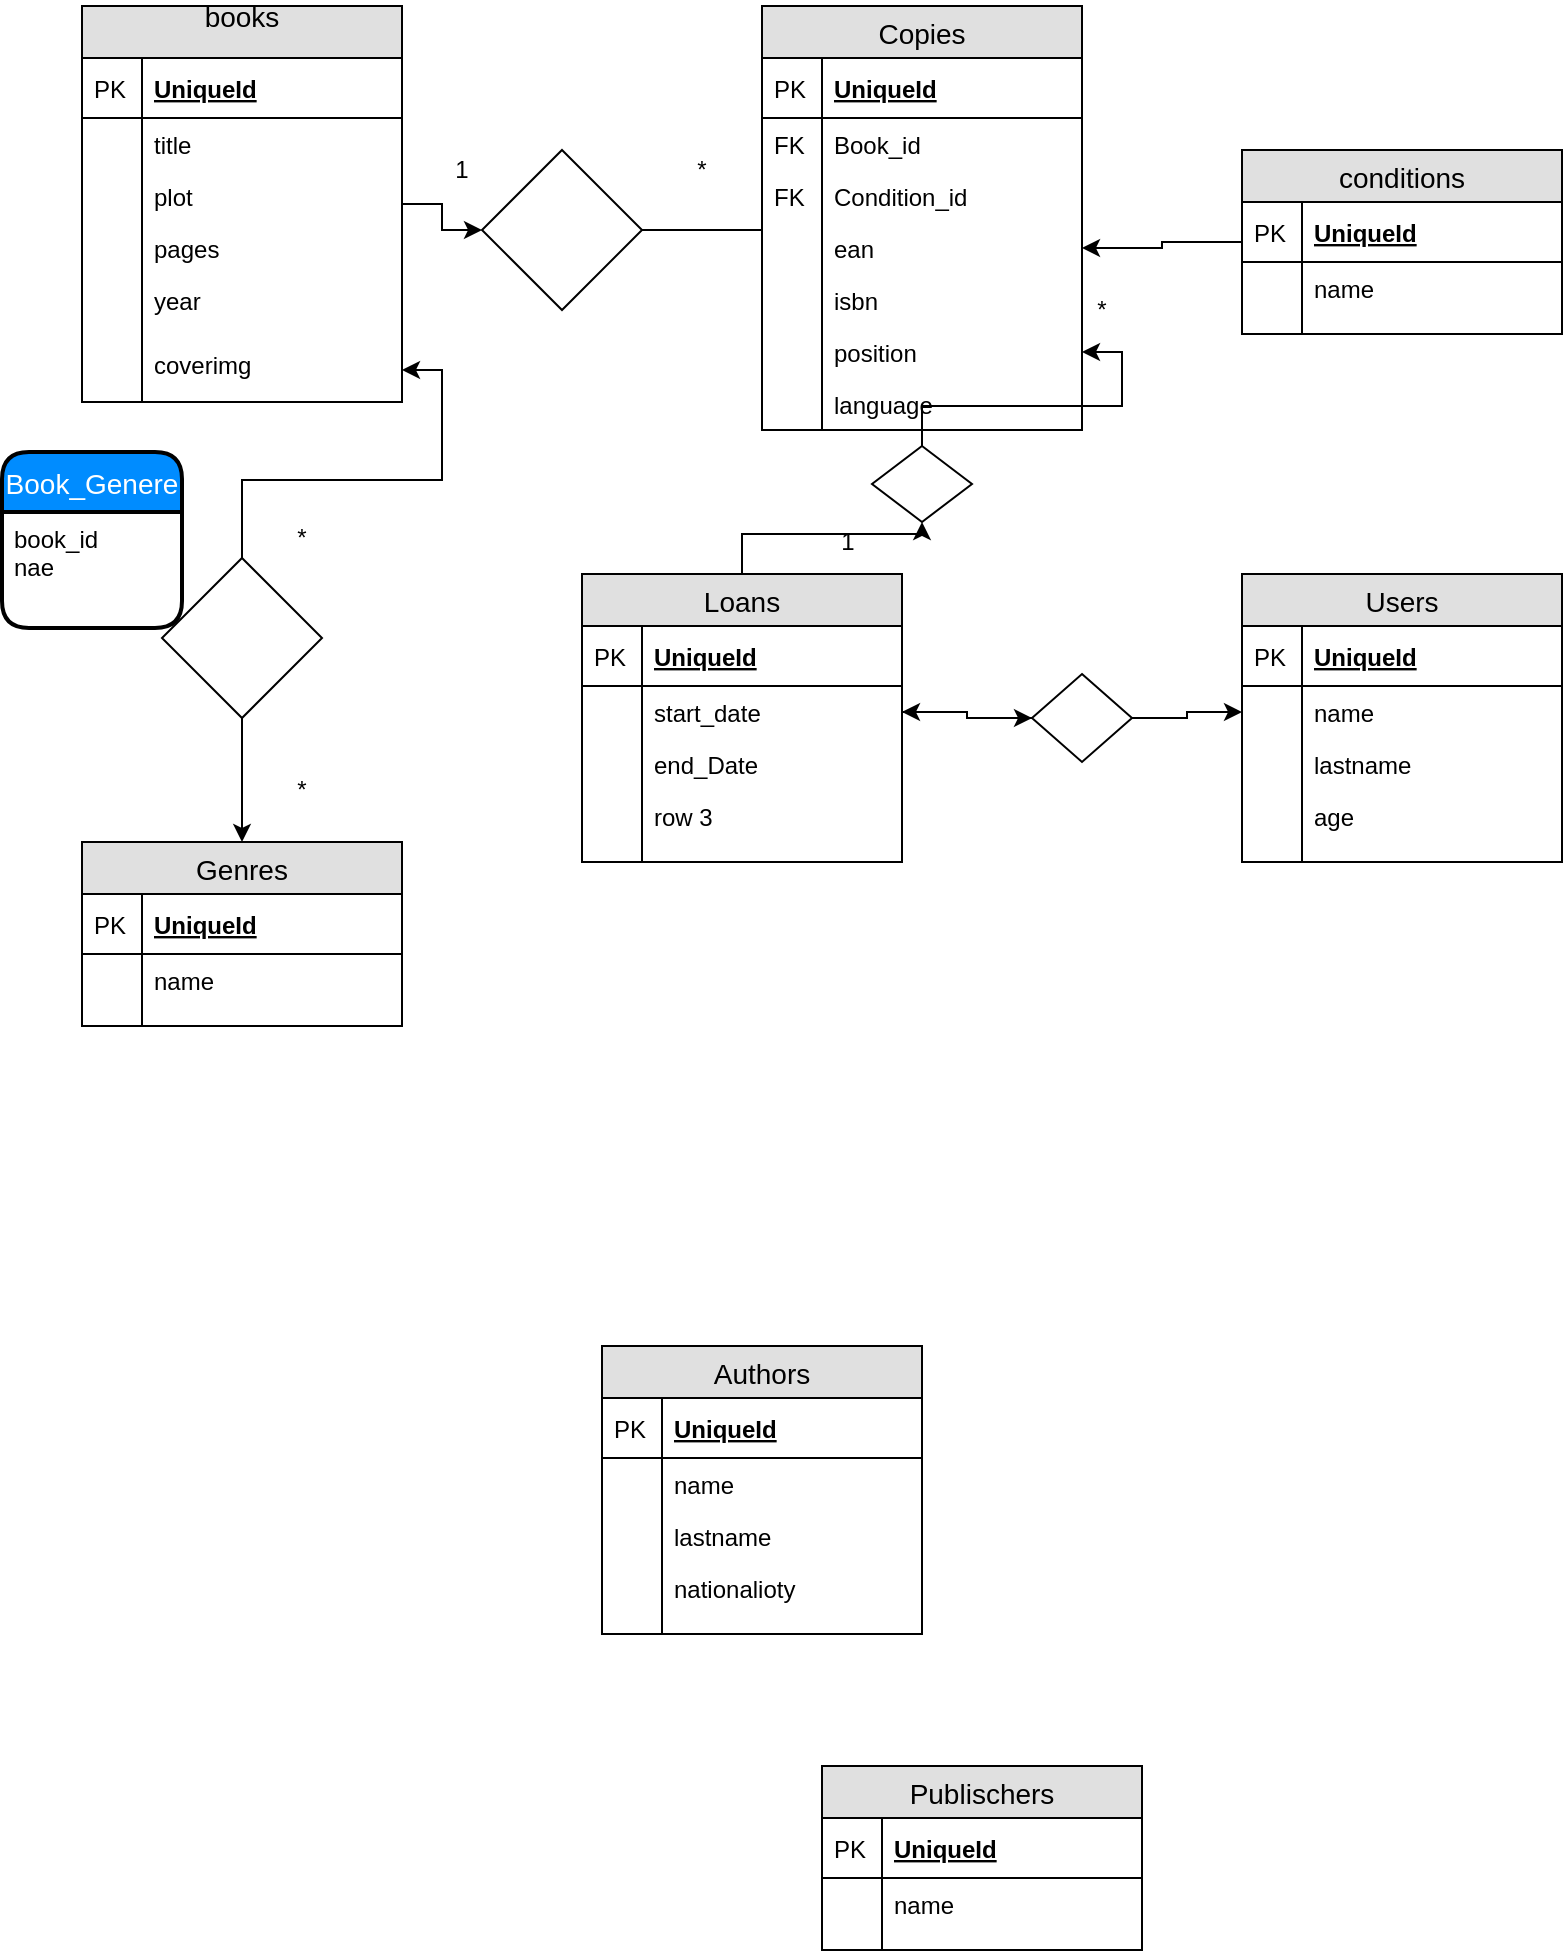<mxfile version="12.2.4" pages="1"><diagram id="MYVlpadxoDUuVySCt8j6" name="Page-1"><mxGraphModel dx="1587" dy="1619" grid="1" gridSize="10" guides="1" tooltips="1" connect="1" arrows="1" fold="1" page="1" pageScale="1" pageWidth="827" pageHeight="1169" math="0" shadow="0"><root><mxCell id="0"/><mxCell id="1" parent="0"/><mxCell id="133" value="" style="edgeStyle=orthogonalEdgeStyle;rounded=0;orthogonalLoop=1;jettySize=auto;html=1;" parent="1" source="8" target="134" edge="1"><mxGeometry relative="1" as="geometry"><mxPoint x="270" y="172" as="targetPoint"/></mxGeometry></mxCell><mxCell id="8" value="books&#10;" style="swimlane;fontStyle=0;childLayout=stackLayout;horizontal=1;startSize=26;fillColor=#e0e0e0;horizontalStack=0;resizeParent=1;resizeParentMax=0;resizeLast=0;collapsible=1;marginBottom=0;swimlaneFillColor=#ffffff;align=center;fontSize=14;" parent="1" vertex="1"><mxGeometry x="30" y="60" width="160" height="198" as="geometry"><mxRectangle x="230" y="440" width="70" height="80" as="alternateBounds"/></mxGeometry></mxCell><mxCell id="9" value="UniqueId" style="shape=partialRectangle;top=0;left=0;right=0;bottom=1;align=left;verticalAlign=middle;fillColor=none;spacingLeft=34;spacingRight=4;overflow=hidden;rotatable=0;points=[[0,0.5],[1,0.5]];portConstraint=eastwest;dropTarget=0;fontStyle=5;fontSize=12;" parent="8" vertex="1"><mxGeometry y="26" width="160" height="30" as="geometry"/></mxCell><mxCell id="10" value="PK" style="shape=partialRectangle;top=0;left=0;bottom=0;fillColor=none;align=left;verticalAlign=middle;spacingLeft=4;spacingRight=4;overflow=hidden;rotatable=0;points=[];portConstraint=eastwest;part=1;fontSize=12;" parent="9" vertex="1" connectable="0"><mxGeometry width="30" height="30" as="geometry"/></mxCell><mxCell id="11" value="title" style="shape=partialRectangle;top=0;left=0;right=0;bottom=0;align=left;verticalAlign=top;fillColor=none;spacingLeft=34;spacingRight=4;overflow=hidden;rotatable=0;points=[[0,0.5],[1,0.5]];portConstraint=eastwest;dropTarget=0;fontSize=12;" parent="8" vertex="1"><mxGeometry y="56" width="160" height="26" as="geometry"/></mxCell><mxCell id="12" value="" style="shape=partialRectangle;top=0;left=0;bottom=0;fillColor=none;align=left;verticalAlign=top;spacingLeft=4;spacingRight=4;overflow=hidden;rotatable=0;points=[];portConstraint=eastwest;part=1;fontSize=12;" parent="11" vertex="1" connectable="0"><mxGeometry width="30" height="26" as="geometry"/></mxCell><mxCell id="13" value="plot" style="shape=partialRectangle;top=0;left=0;right=0;bottom=0;align=left;verticalAlign=top;fillColor=none;spacingLeft=34;spacingRight=4;overflow=hidden;rotatable=0;points=[[0,0.5],[1,0.5]];portConstraint=eastwest;dropTarget=0;fontSize=12;" parent="8" vertex="1"><mxGeometry y="82" width="160" height="26" as="geometry"/></mxCell><mxCell id="14" value="" style="shape=partialRectangle;top=0;left=0;bottom=0;fillColor=none;align=left;verticalAlign=top;spacingLeft=4;spacingRight=4;overflow=hidden;rotatable=0;points=[];portConstraint=eastwest;part=1;fontSize=12;" parent="13" vertex="1" connectable="0"><mxGeometry width="30" height="26" as="geometry"/></mxCell><mxCell id="114" value="pages" style="shape=partialRectangle;top=0;left=0;right=0;bottom=0;align=left;verticalAlign=top;fillColor=none;spacingLeft=34;spacingRight=4;overflow=hidden;rotatable=0;points=[[0,0.5],[1,0.5]];portConstraint=eastwest;dropTarget=0;fontSize=12;" parent="8" vertex="1"><mxGeometry y="108" width="160" height="26" as="geometry"/></mxCell><mxCell id="115" value="" style="shape=partialRectangle;top=0;left=0;bottom=0;fillColor=none;align=left;verticalAlign=top;spacingLeft=4;spacingRight=4;overflow=hidden;rotatable=0;points=[];portConstraint=eastwest;part=1;fontSize=12;" parent="114" vertex="1" connectable="0"><mxGeometry width="30" height="26" as="geometry"/></mxCell><mxCell id="15" value="year" style="shape=partialRectangle;top=0;left=0;right=0;bottom=0;align=left;verticalAlign=top;fillColor=none;spacingLeft=34;spacingRight=4;overflow=hidden;rotatable=0;points=[[0,0.5],[1,0.5]];portConstraint=eastwest;dropTarget=0;fontSize=12;" parent="8" vertex="1"><mxGeometry y="134" width="160" height="32" as="geometry"/></mxCell><mxCell id="16" value="" style="shape=partialRectangle;top=0;left=0;bottom=0;fillColor=none;align=left;verticalAlign=top;spacingLeft=4;spacingRight=4;overflow=hidden;rotatable=0;points=[];portConstraint=eastwest;part=1;fontSize=12;" parent="15" vertex="1" connectable="0"><mxGeometry width="30" height="32.0" as="geometry"/></mxCell><mxCell id="116" value="coverimg" style="shape=partialRectangle;top=0;left=0;right=0;bottom=0;align=left;verticalAlign=top;fillColor=none;spacingLeft=34;spacingRight=4;overflow=hidden;rotatable=0;points=[[0,0.5],[1,0.5]];portConstraint=eastwest;dropTarget=0;fontSize=12;" parent="8" vertex="1"><mxGeometry y="166" width="160" height="32" as="geometry"/></mxCell><mxCell id="117" value="" style="shape=partialRectangle;top=0;left=0;bottom=0;fillColor=none;align=left;verticalAlign=top;spacingLeft=4;spacingRight=4;overflow=hidden;rotatable=0;points=[];portConstraint=eastwest;part=1;fontSize=12;" parent="116" vertex="1" connectable="0"><mxGeometry width="30" height="32.0" as="geometry"/></mxCell><mxCell id="30" value="Users" style="swimlane;fontStyle=0;childLayout=stackLayout;horizontal=1;startSize=26;fillColor=#e0e0e0;horizontalStack=0;resizeParent=1;resizeParentMax=0;resizeLast=0;collapsible=1;marginBottom=0;swimlaneFillColor=#ffffff;align=center;fontSize=14;" parent="1" vertex="1"><mxGeometry x="610" y="344" width="160" height="144" as="geometry"/></mxCell><mxCell id="31" value="UniqueId" style="shape=partialRectangle;top=0;left=0;right=0;bottom=1;align=left;verticalAlign=middle;fillColor=none;spacingLeft=34;spacingRight=4;overflow=hidden;rotatable=0;points=[[0,0.5],[1,0.5]];portConstraint=eastwest;dropTarget=0;fontStyle=5;fontSize=12;" parent="30" vertex="1"><mxGeometry y="26" width="160" height="30" as="geometry"/></mxCell><mxCell id="32" value="PK" style="shape=partialRectangle;top=0;left=0;bottom=0;fillColor=none;align=left;verticalAlign=middle;spacingLeft=4;spacingRight=4;overflow=hidden;rotatable=0;points=[];portConstraint=eastwest;part=1;fontSize=12;" parent="31" vertex="1" connectable="0"><mxGeometry width="30" height="30" as="geometry"/></mxCell><mxCell id="33" value="name" style="shape=partialRectangle;top=0;left=0;right=0;bottom=0;align=left;verticalAlign=top;fillColor=none;spacingLeft=34;spacingRight=4;overflow=hidden;rotatable=0;points=[[0,0.5],[1,0.5]];portConstraint=eastwest;dropTarget=0;fontSize=12;" parent="30" vertex="1"><mxGeometry y="56" width="160" height="26" as="geometry"/></mxCell><mxCell id="34" value="" style="shape=partialRectangle;top=0;left=0;bottom=0;fillColor=none;align=left;verticalAlign=top;spacingLeft=4;spacingRight=4;overflow=hidden;rotatable=0;points=[];portConstraint=eastwest;part=1;fontSize=12;" parent="33" vertex="1" connectable="0"><mxGeometry width="30" height="26" as="geometry"/></mxCell><mxCell id="35" value="lastname" style="shape=partialRectangle;top=0;left=0;right=0;bottom=0;align=left;verticalAlign=top;fillColor=none;spacingLeft=34;spacingRight=4;overflow=hidden;rotatable=0;points=[[0,0.5],[1,0.5]];portConstraint=eastwest;dropTarget=0;fontSize=12;" parent="30" vertex="1"><mxGeometry y="82" width="160" height="26" as="geometry"/></mxCell><mxCell id="36" value="" style="shape=partialRectangle;top=0;left=0;bottom=0;fillColor=none;align=left;verticalAlign=top;spacingLeft=4;spacingRight=4;overflow=hidden;rotatable=0;points=[];portConstraint=eastwest;part=1;fontSize=12;" parent="35" vertex="1" connectable="0"><mxGeometry width="30" height="26" as="geometry"/></mxCell><mxCell id="37" value="age" style="shape=partialRectangle;top=0;left=0;right=0;bottom=0;align=left;verticalAlign=top;fillColor=none;spacingLeft=34;spacingRight=4;overflow=hidden;rotatable=0;points=[[0,0.5],[1,0.5]];portConstraint=eastwest;dropTarget=0;fontSize=12;" parent="30" vertex="1"><mxGeometry y="108" width="160" height="26" as="geometry"/></mxCell><mxCell id="38" value="" style="shape=partialRectangle;top=0;left=0;bottom=0;fillColor=none;align=left;verticalAlign=top;spacingLeft=4;spacingRight=4;overflow=hidden;rotatable=0;points=[];portConstraint=eastwest;part=1;fontSize=12;" parent="37" vertex="1" connectable="0"><mxGeometry width="30" height="26" as="geometry"/></mxCell><mxCell id="39" value="" style="shape=partialRectangle;top=0;left=0;right=0;bottom=0;align=left;verticalAlign=top;fillColor=none;spacingLeft=34;spacingRight=4;overflow=hidden;rotatable=0;points=[[0,0.5],[1,0.5]];portConstraint=eastwest;dropTarget=0;fontSize=12;" parent="30" vertex="1"><mxGeometry y="134" width="160" height="10" as="geometry"/></mxCell><mxCell id="40" value="" style="shape=partialRectangle;top=0;left=0;bottom=0;fillColor=none;align=left;verticalAlign=top;spacingLeft=4;spacingRight=4;overflow=hidden;rotatable=0;points=[];portConstraint=eastwest;part=1;fontSize=12;" parent="39" vertex="1" connectable="0"><mxGeometry width="30" height="10" as="geometry"/></mxCell><mxCell id="219" value="" style="edgeStyle=orthogonalEdgeStyle;rounded=0;orthogonalLoop=1;jettySize=auto;html=1;" parent="1" source="41" target="191" edge="1"><mxGeometry relative="1" as="geometry"/></mxCell><mxCell id="41" value="Loans" style="swimlane;fontStyle=0;childLayout=stackLayout;horizontal=1;startSize=26;fillColor=#e0e0e0;horizontalStack=0;resizeParent=1;resizeParentMax=0;resizeLast=0;collapsible=1;marginBottom=0;swimlaneFillColor=#ffffff;align=center;fontSize=14;" parent="1" vertex="1"><mxGeometry x="280" y="344" width="160" height="144" as="geometry"/></mxCell><mxCell id="42" value="UniqueId" style="shape=partialRectangle;top=0;left=0;right=0;bottom=1;align=left;verticalAlign=middle;fillColor=none;spacingLeft=34;spacingRight=4;overflow=hidden;rotatable=0;points=[[0,0.5],[1,0.5]];portConstraint=eastwest;dropTarget=0;fontStyle=5;fontSize=12;" parent="41" vertex="1"><mxGeometry y="26" width="160" height="30" as="geometry"/></mxCell><mxCell id="43" value="PK" style="shape=partialRectangle;top=0;left=0;bottom=0;fillColor=none;align=left;verticalAlign=middle;spacingLeft=4;spacingRight=4;overflow=hidden;rotatable=0;points=[];portConstraint=eastwest;part=1;fontSize=12;" parent="42" vertex="1" connectable="0"><mxGeometry width="30" height="30" as="geometry"/></mxCell><mxCell id="44" value="start_date" style="shape=partialRectangle;top=0;left=0;right=0;bottom=0;align=left;verticalAlign=top;fillColor=none;spacingLeft=34;spacingRight=4;overflow=hidden;rotatable=0;points=[[0,0.5],[1,0.5]];portConstraint=eastwest;dropTarget=0;fontSize=12;" parent="41" vertex="1"><mxGeometry y="56" width="160" height="26" as="geometry"/></mxCell><mxCell id="45" value="" style="shape=partialRectangle;top=0;left=0;bottom=0;fillColor=none;align=left;verticalAlign=top;spacingLeft=4;spacingRight=4;overflow=hidden;rotatable=0;points=[];portConstraint=eastwest;part=1;fontSize=12;" parent="44" vertex="1" connectable="0"><mxGeometry width="30" height="26" as="geometry"/></mxCell><mxCell id="46" value="end_Date" style="shape=partialRectangle;top=0;left=0;right=0;bottom=0;align=left;verticalAlign=top;fillColor=none;spacingLeft=34;spacingRight=4;overflow=hidden;rotatable=0;points=[[0,0.5],[1,0.5]];portConstraint=eastwest;dropTarget=0;fontSize=12;" parent="41" vertex="1"><mxGeometry y="82" width="160" height="26" as="geometry"/></mxCell><mxCell id="47" value="" style="shape=partialRectangle;top=0;left=0;bottom=0;fillColor=none;align=left;verticalAlign=top;spacingLeft=4;spacingRight=4;overflow=hidden;rotatable=0;points=[];portConstraint=eastwest;part=1;fontSize=12;" parent="46" vertex="1" connectable="0"><mxGeometry width="30" height="26" as="geometry"/></mxCell><mxCell id="48" value="row 3" style="shape=partialRectangle;top=0;left=0;right=0;bottom=0;align=left;verticalAlign=top;fillColor=none;spacingLeft=34;spacingRight=4;overflow=hidden;rotatable=0;points=[[0,0.5],[1,0.5]];portConstraint=eastwest;dropTarget=0;fontSize=12;" parent="41" vertex="1"><mxGeometry y="108" width="160" height="26" as="geometry"/></mxCell><mxCell id="49" value="" style="shape=partialRectangle;top=0;left=0;bottom=0;fillColor=none;align=left;verticalAlign=top;spacingLeft=4;spacingRight=4;overflow=hidden;rotatable=0;points=[];portConstraint=eastwest;part=1;fontSize=12;" parent="48" vertex="1" connectable="0"><mxGeometry width="30" height="26" as="geometry"/></mxCell><mxCell id="50" value="" style="shape=partialRectangle;top=0;left=0;right=0;bottom=0;align=left;verticalAlign=top;fillColor=none;spacingLeft=34;spacingRight=4;overflow=hidden;rotatable=0;points=[[0,0.5],[1,0.5]];portConstraint=eastwest;dropTarget=0;fontSize=12;" parent="41" vertex="1"><mxGeometry y="134" width="160" height="10" as="geometry"/></mxCell><mxCell id="51" value="" style="shape=partialRectangle;top=0;left=0;bottom=0;fillColor=none;align=left;verticalAlign=top;spacingLeft=4;spacingRight=4;overflow=hidden;rotatable=0;points=[];portConstraint=eastwest;part=1;fontSize=12;" parent="50" vertex="1" connectable="0"><mxGeometry width="30" height="10" as="geometry"/></mxCell><mxCell id="78" value="Publischers" style="swimlane;fontStyle=0;childLayout=stackLayout;horizontal=1;startSize=26;fillColor=#e0e0e0;horizontalStack=0;resizeParent=1;resizeParentMax=0;resizeLast=0;collapsible=1;marginBottom=0;swimlaneFillColor=#ffffff;align=center;fontSize=14;" parent="1" vertex="1"><mxGeometry x="400" y="940" width="160" height="92" as="geometry"/></mxCell><mxCell id="79" value="UniqueId" style="shape=partialRectangle;top=0;left=0;right=0;bottom=1;align=left;verticalAlign=middle;fillColor=none;spacingLeft=34;spacingRight=4;overflow=hidden;rotatable=0;points=[[0,0.5],[1,0.5]];portConstraint=eastwest;dropTarget=0;fontStyle=5;fontSize=12;" parent="78" vertex="1"><mxGeometry y="26" width="160" height="30" as="geometry"/></mxCell><mxCell id="80" value="PK" style="shape=partialRectangle;top=0;left=0;bottom=0;fillColor=none;align=left;verticalAlign=middle;spacingLeft=4;spacingRight=4;overflow=hidden;rotatable=0;points=[];portConstraint=eastwest;part=1;fontSize=12;" parent="79" vertex="1" connectable="0"><mxGeometry width="30" height="30" as="geometry"/></mxCell><mxCell id="81" value="name" style="shape=partialRectangle;top=0;left=0;right=0;bottom=0;align=left;verticalAlign=top;fillColor=none;spacingLeft=34;spacingRight=4;overflow=hidden;rotatable=0;points=[[0,0.5],[1,0.5]];portConstraint=eastwest;dropTarget=0;fontSize=12;" parent="78" vertex="1"><mxGeometry y="56" width="160" height="26" as="geometry"/></mxCell><mxCell id="82" value="" style="shape=partialRectangle;top=0;left=0;bottom=0;fillColor=none;align=left;verticalAlign=top;spacingLeft=4;spacingRight=4;overflow=hidden;rotatable=0;points=[];portConstraint=eastwest;part=1;fontSize=12;" parent="81" vertex="1" connectable="0"><mxGeometry width="30" height="26" as="geometry"/></mxCell><mxCell id="87" value="" style="shape=partialRectangle;top=0;left=0;right=0;bottom=0;align=left;verticalAlign=top;fillColor=none;spacingLeft=34;spacingRight=4;overflow=hidden;rotatable=0;points=[[0,0.5],[1,0.5]];portConstraint=eastwest;dropTarget=0;fontSize=12;" parent="78" vertex="1"><mxGeometry y="82" width="160" height="10" as="geometry"/></mxCell><mxCell id="88" value="" style="shape=partialRectangle;top=0;left=0;bottom=0;fillColor=none;align=left;verticalAlign=top;spacingLeft=4;spacingRight=4;overflow=hidden;rotatable=0;points=[];portConstraint=eastwest;part=1;fontSize=12;" parent="87" vertex="1" connectable="0"><mxGeometry width="30" height="10" as="geometry"/></mxCell><mxCell id="89" value="Authors" style="swimlane;fontStyle=0;childLayout=stackLayout;horizontal=1;startSize=26;fillColor=#e0e0e0;horizontalStack=0;resizeParent=1;resizeParentMax=0;resizeLast=0;collapsible=1;marginBottom=0;swimlaneFillColor=#ffffff;align=center;fontSize=14;" parent="1" vertex="1"><mxGeometry x="290" y="730" width="160" height="144" as="geometry"/></mxCell><mxCell id="90" value="UniqueId" style="shape=partialRectangle;top=0;left=0;right=0;bottom=1;align=left;verticalAlign=middle;fillColor=none;spacingLeft=34;spacingRight=4;overflow=hidden;rotatable=0;points=[[0,0.5],[1,0.5]];portConstraint=eastwest;dropTarget=0;fontStyle=5;fontSize=12;" parent="89" vertex="1"><mxGeometry y="26" width="160" height="30" as="geometry"/></mxCell><mxCell id="91" value="PK" style="shape=partialRectangle;top=0;left=0;bottom=0;fillColor=none;align=left;verticalAlign=middle;spacingLeft=4;spacingRight=4;overflow=hidden;rotatable=0;points=[];portConstraint=eastwest;part=1;fontSize=12;" parent="90" vertex="1" connectable="0"><mxGeometry width="30" height="30" as="geometry"/></mxCell><mxCell id="92" value="name" style="shape=partialRectangle;top=0;left=0;right=0;bottom=0;align=left;verticalAlign=top;fillColor=none;spacingLeft=34;spacingRight=4;overflow=hidden;rotatable=0;points=[[0,0.5],[1,0.5]];portConstraint=eastwest;dropTarget=0;fontSize=12;" parent="89" vertex="1"><mxGeometry y="56" width="160" height="26" as="geometry"/></mxCell><mxCell id="93" value="" style="shape=partialRectangle;top=0;left=0;bottom=0;fillColor=none;align=left;verticalAlign=top;spacingLeft=4;spacingRight=4;overflow=hidden;rotatable=0;points=[];portConstraint=eastwest;part=1;fontSize=12;" parent="92" vertex="1" connectable="0"><mxGeometry width="30" height="26" as="geometry"/></mxCell><mxCell id="94" value="lastname" style="shape=partialRectangle;top=0;left=0;right=0;bottom=0;align=left;verticalAlign=top;fillColor=none;spacingLeft=34;spacingRight=4;overflow=hidden;rotatable=0;points=[[0,0.5],[1,0.5]];portConstraint=eastwest;dropTarget=0;fontSize=12;" parent="89" vertex="1"><mxGeometry y="82" width="160" height="26" as="geometry"/></mxCell><mxCell id="95" value="" style="shape=partialRectangle;top=0;left=0;bottom=0;fillColor=none;align=left;verticalAlign=top;spacingLeft=4;spacingRight=4;overflow=hidden;rotatable=0;points=[];portConstraint=eastwest;part=1;fontSize=12;" parent="94" vertex="1" connectable="0"><mxGeometry width="30" height="26" as="geometry"/></mxCell><mxCell id="96" value="nationalioty" style="shape=partialRectangle;top=0;left=0;right=0;bottom=0;align=left;verticalAlign=top;fillColor=none;spacingLeft=34;spacingRight=4;overflow=hidden;rotatable=0;points=[[0,0.5],[1,0.5]];portConstraint=eastwest;dropTarget=0;fontSize=12;" parent="89" vertex="1"><mxGeometry y="108" width="160" height="26" as="geometry"/></mxCell><mxCell id="97" value="" style="shape=partialRectangle;top=0;left=0;bottom=0;fillColor=none;align=left;verticalAlign=top;spacingLeft=4;spacingRight=4;overflow=hidden;rotatable=0;points=[];portConstraint=eastwest;part=1;fontSize=12;" parent="96" vertex="1" connectable="0"><mxGeometry width="30" height="26" as="geometry"/></mxCell><mxCell id="98" value="" style="shape=partialRectangle;top=0;left=0;right=0;bottom=0;align=left;verticalAlign=top;fillColor=none;spacingLeft=34;spacingRight=4;overflow=hidden;rotatable=0;points=[[0,0.5],[1,0.5]];portConstraint=eastwest;dropTarget=0;fontSize=12;" parent="89" vertex="1"><mxGeometry y="134" width="160" height="10" as="geometry"/></mxCell><mxCell id="99" value="" style="shape=partialRectangle;top=0;left=0;bottom=0;fillColor=none;align=left;verticalAlign=top;spacingLeft=4;spacingRight=4;overflow=hidden;rotatable=0;points=[];portConstraint=eastwest;part=1;fontSize=12;" parent="98" vertex="1" connectable="0"><mxGeometry width="30" height="10" as="geometry"/></mxCell><mxCell id="136" value="" style="edgeStyle=orthogonalEdgeStyle;rounded=0;orthogonalLoop=1;jettySize=auto;html=1;" parent="1" source="134" edge="1"><mxGeometry relative="1" as="geometry"><mxPoint x="390" y="172" as="targetPoint"/></mxGeometry></mxCell><mxCell id="134" value="" style="rhombus;whiteSpace=wrap;html=1;" parent="1" vertex="1"><mxGeometry x="230" y="132" width="80" height="80" as="geometry"/></mxCell><mxCell id="137" value="Copies" style="swimlane;fontStyle=0;childLayout=stackLayout;horizontal=1;startSize=26;fillColor=#e0e0e0;horizontalStack=0;resizeParent=1;resizeParentMax=0;resizeLast=0;collapsible=1;marginBottom=0;swimlaneFillColor=#ffffff;align=center;fontSize=14;" parent="1" vertex="1"><mxGeometry x="370" y="60" width="160" height="212" as="geometry"><mxRectangle x="230" y="440" width="70" height="80" as="alternateBounds"/></mxGeometry></mxCell><mxCell id="138" value="UniqueId" style="shape=partialRectangle;top=0;left=0;right=0;bottom=1;align=left;verticalAlign=middle;fillColor=none;spacingLeft=34;spacingRight=4;overflow=hidden;rotatable=0;points=[[0,0.5],[1,0.5]];portConstraint=eastwest;dropTarget=0;fontStyle=5;fontSize=12;" parent="137" vertex="1"><mxGeometry y="26" width="160" height="30" as="geometry"/></mxCell><mxCell id="139" value="PK" style="shape=partialRectangle;top=0;left=0;bottom=0;fillColor=none;align=left;verticalAlign=middle;spacingLeft=4;spacingRight=4;overflow=hidden;rotatable=0;points=[];portConstraint=eastwest;part=1;fontSize=12;" parent="138" vertex="1" connectable="0"><mxGeometry width="30" height="30" as="geometry"/></mxCell><mxCell id="140" value="Book_id" style="shape=partialRectangle;top=0;left=0;right=0;bottom=0;align=left;verticalAlign=top;fillColor=none;spacingLeft=34;spacingRight=4;overflow=hidden;rotatable=0;points=[[0,0.5],[1,0.5]];portConstraint=eastwest;dropTarget=0;fontSize=12;" parent="137" vertex="1"><mxGeometry y="56" width="160" height="26" as="geometry"/></mxCell><mxCell id="141" value="FK" style="shape=partialRectangle;top=0;left=0;bottom=0;fillColor=none;align=left;verticalAlign=top;spacingLeft=4;spacingRight=4;overflow=hidden;rotatable=0;points=[];portConstraint=eastwest;part=1;fontSize=12;" parent="140" vertex="1" connectable="0"><mxGeometry width="30" height="26" as="geometry"/></mxCell><mxCell id="158" value="Condition_id" style="shape=partialRectangle;top=0;left=0;right=0;bottom=0;align=left;verticalAlign=top;fillColor=none;spacingLeft=34;spacingRight=4;overflow=hidden;rotatable=0;points=[[0,0.5],[1,0.5]];portConstraint=eastwest;dropTarget=0;fontSize=12;" parent="137" vertex="1"><mxGeometry y="82" width="160" height="26" as="geometry"/></mxCell><mxCell id="159" value="FK" style="shape=partialRectangle;top=0;left=0;bottom=0;fillColor=none;align=left;verticalAlign=top;spacingLeft=4;spacingRight=4;overflow=hidden;rotatable=0;points=[];portConstraint=eastwest;part=1;fontSize=12;" parent="158" vertex="1" connectable="0"><mxGeometry width="30" height="26" as="geometry"/></mxCell><mxCell id="195" value="ean" style="shape=partialRectangle;top=0;left=0;right=0;bottom=0;align=left;verticalAlign=top;fillColor=none;spacingLeft=34;spacingRight=4;overflow=hidden;rotatable=0;points=[[0,0.5],[1,0.5]];portConstraint=eastwest;dropTarget=0;fontSize=12;" parent="137" vertex="1"><mxGeometry y="108" width="160" height="26" as="geometry"/></mxCell><mxCell id="196" value="" style="shape=partialRectangle;top=0;left=0;bottom=0;fillColor=none;align=left;verticalAlign=top;spacingLeft=4;spacingRight=4;overflow=hidden;rotatable=0;points=[];portConstraint=eastwest;part=1;fontSize=12;" parent="195" vertex="1" connectable="0"><mxGeometry width="30" height="26" as="geometry"/></mxCell><mxCell id="142" value="isbn" style="shape=partialRectangle;top=0;left=0;right=0;bottom=0;align=left;verticalAlign=top;fillColor=none;spacingLeft=34;spacingRight=4;overflow=hidden;rotatable=0;points=[[0,0.5],[1,0.5]];portConstraint=eastwest;dropTarget=0;fontSize=12;" parent="137" vertex="1"><mxGeometry y="134" width="160" height="26" as="geometry"/></mxCell><mxCell id="143" value="" style="shape=partialRectangle;top=0;left=0;bottom=0;fillColor=none;align=left;verticalAlign=top;spacingLeft=4;spacingRight=4;overflow=hidden;rotatable=0;points=[];portConstraint=eastwest;part=1;fontSize=12;" parent="142" vertex="1" connectable="0"><mxGeometry width="30" height="26" as="geometry"/></mxCell><mxCell id="144" value="position" style="shape=partialRectangle;top=0;left=0;right=0;bottom=0;align=left;verticalAlign=top;fillColor=none;spacingLeft=34;spacingRight=4;overflow=hidden;rotatable=0;points=[[0,0.5],[1,0.5]];portConstraint=eastwest;dropTarget=0;fontSize=12;" parent="137" vertex="1"><mxGeometry y="160" width="160" height="26" as="geometry"/></mxCell><mxCell id="145" value="" style="shape=partialRectangle;top=0;left=0;bottom=0;fillColor=none;align=left;verticalAlign=top;spacingLeft=4;spacingRight=4;overflow=hidden;rotatable=0;points=[];portConstraint=eastwest;part=1;fontSize=12;" parent="144" vertex="1" connectable="0"><mxGeometry width="30" height="26" as="geometry"/></mxCell><mxCell id="146" value="language" style="shape=partialRectangle;top=0;left=0;right=0;bottom=0;align=left;verticalAlign=top;fillColor=none;spacingLeft=34;spacingRight=4;overflow=hidden;rotatable=0;points=[[0,0.5],[1,0.5]];portConstraint=eastwest;dropTarget=0;fontSize=12;" parent="137" vertex="1"><mxGeometry y="186" width="160" height="26" as="geometry"/></mxCell><mxCell id="147" value="" style="shape=partialRectangle;top=0;left=0;bottom=0;fillColor=none;align=left;verticalAlign=top;spacingLeft=4;spacingRight=4;overflow=hidden;rotatable=0;points=[];portConstraint=eastwest;part=1;fontSize=12;" parent="146" vertex="1" connectable="0"><mxGeometry width="30" height="26" as="geometry"/></mxCell><mxCell id="152" value="1" style="text;html=1;strokeColor=none;fillColor=none;align=center;verticalAlign=middle;whiteSpace=wrap;rounded=0;" parent="1" vertex="1"><mxGeometry x="200" y="132" width="40" height="20" as="geometry"/></mxCell><mxCell id="156" value="*" style="text;html=1;strokeColor=none;fillColor=none;align=center;verticalAlign=middle;whiteSpace=wrap;rounded=0;" parent="1" vertex="1"><mxGeometry x="320" y="132" width="40" height="20" as="geometry"/></mxCell><mxCell id="220" value="" style="edgeStyle=orthogonalEdgeStyle;rounded=0;orthogonalLoop=1;jettySize=auto;html=1;" parent="1" source="162" target="195" edge="1"><mxGeometry relative="1" as="geometry"/></mxCell><mxCell id="162" value="conditions" style="swimlane;fontStyle=0;childLayout=stackLayout;horizontal=1;startSize=26;fillColor=#e0e0e0;horizontalStack=0;resizeParent=1;resizeParentMax=0;resizeLast=0;collapsible=1;marginBottom=0;swimlaneFillColor=#ffffff;align=center;fontSize=14;" parent="1" vertex="1"><mxGeometry x="610" y="132" width="160" height="92" as="geometry"/></mxCell><mxCell id="163" value="UniqueId" style="shape=partialRectangle;top=0;left=0;right=0;bottom=1;align=left;verticalAlign=middle;fillColor=none;spacingLeft=34;spacingRight=4;overflow=hidden;rotatable=0;points=[[0,0.5],[1,0.5]];portConstraint=eastwest;dropTarget=0;fontStyle=5;fontSize=12;" parent="162" vertex="1"><mxGeometry y="26" width="160" height="30" as="geometry"/></mxCell><mxCell id="164" value="PK" style="shape=partialRectangle;top=0;left=0;bottom=0;fillColor=none;align=left;verticalAlign=middle;spacingLeft=4;spacingRight=4;overflow=hidden;rotatable=0;points=[];portConstraint=eastwest;part=1;fontSize=12;" parent="163" vertex="1" connectable="0"><mxGeometry width="30" height="30" as="geometry"/></mxCell><mxCell id="165" value="name" style="shape=partialRectangle;top=0;left=0;right=0;bottom=0;align=left;verticalAlign=top;fillColor=none;spacingLeft=34;spacingRight=4;overflow=hidden;rotatable=0;points=[[0,0.5],[1,0.5]];portConstraint=eastwest;dropTarget=0;fontSize=12;" parent="162" vertex="1"><mxGeometry y="56" width="160" height="26" as="geometry"/></mxCell><mxCell id="166" value="" style="shape=partialRectangle;top=0;left=0;bottom=0;fillColor=none;align=left;verticalAlign=top;spacingLeft=4;spacingRight=4;overflow=hidden;rotatable=0;points=[];portConstraint=eastwest;part=1;fontSize=12;" parent="165" vertex="1" connectable="0"><mxGeometry width="30" height="26" as="geometry"/></mxCell><mxCell id="171" value="" style="shape=partialRectangle;top=0;left=0;right=0;bottom=0;align=left;verticalAlign=top;fillColor=none;spacingLeft=34;spacingRight=4;overflow=hidden;rotatable=0;points=[[0,0.5],[1,0.5]];portConstraint=eastwest;dropTarget=0;fontSize=12;" parent="162" vertex="1"><mxGeometry y="82" width="160" height="10" as="geometry"/></mxCell><mxCell id="172" value="" style="shape=partialRectangle;top=0;left=0;bottom=0;fillColor=none;align=left;verticalAlign=top;spacingLeft=4;spacingRight=4;overflow=hidden;rotatable=0;points=[];portConstraint=eastwest;part=1;fontSize=12;" parent="171" vertex="1" connectable="0"><mxGeometry width="30" height="10" as="geometry"/></mxCell><mxCell id="192" value="" style="edgeStyle=orthogonalEdgeStyle;rounded=0;orthogonalLoop=1;jettySize=auto;html=1;" parent="1" source="191" target="144" edge="1"><mxGeometry relative="1" as="geometry"/></mxCell><mxCell id="191" value="" style="rhombus;whiteSpace=wrap;html=1;" parent="1" vertex="1"><mxGeometry x="425" y="280" width="50" height="38" as="geometry"/></mxCell><mxCell id="193" value="1" style="text;html=1;strokeColor=none;fillColor=none;align=center;verticalAlign=middle;whiteSpace=wrap;rounded=0;" parent="1" vertex="1"><mxGeometry x="393" y="318" width="40" height="20" as="geometry"/></mxCell><mxCell id="194" value="*" style="text;html=1;strokeColor=none;fillColor=none;align=center;verticalAlign=middle;whiteSpace=wrap;rounded=0;" parent="1" vertex="1"><mxGeometry x="520" y="202" width="40" height="20" as="geometry"/></mxCell><mxCell id="197" value="Genres" style="swimlane;fontStyle=0;childLayout=stackLayout;horizontal=1;startSize=26;fillColor=#e0e0e0;horizontalStack=0;resizeParent=1;resizeParentMax=0;resizeLast=0;collapsible=1;marginBottom=0;swimlaneFillColor=#ffffff;align=center;fontSize=14;" parent="1" vertex="1"><mxGeometry x="30" y="478" width="160" height="92" as="geometry"/></mxCell><mxCell id="198" value="UniqueId" style="shape=partialRectangle;top=0;left=0;right=0;bottom=1;align=left;verticalAlign=middle;fillColor=none;spacingLeft=34;spacingRight=4;overflow=hidden;rotatable=0;points=[[0,0.5],[1,0.5]];portConstraint=eastwest;dropTarget=0;fontStyle=5;fontSize=12;" parent="197" vertex="1"><mxGeometry y="26" width="160" height="30" as="geometry"/></mxCell><mxCell id="199" value="PK" style="shape=partialRectangle;top=0;left=0;bottom=0;fillColor=none;align=left;verticalAlign=middle;spacingLeft=4;spacingRight=4;overflow=hidden;rotatable=0;points=[];portConstraint=eastwest;part=1;fontSize=12;" parent="198" vertex="1" connectable="0"><mxGeometry width="30" height="30" as="geometry"/></mxCell><mxCell id="200" value="name" style="shape=partialRectangle;top=0;left=0;right=0;bottom=0;align=left;verticalAlign=top;fillColor=none;spacingLeft=34;spacingRight=4;overflow=hidden;rotatable=0;points=[[0,0.5],[1,0.5]];portConstraint=eastwest;dropTarget=0;fontSize=12;" parent="197" vertex="1"><mxGeometry y="56" width="160" height="26" as="geometry"/></mxCell><mxCell id="201" value="" style="shape=partialRectangle;top=0;left=0;bottom=0;fillColor=none;align=left;verticalAlign=top;spacingLeft=4;spacingRight=4;overflow=hidden;rotatable=0;points=[];portConstraint=eastwest;part=1;fontSize=12;" parent="200" vertex="1" connectable="0"><mxGeometry width="30" height="26" as="geometry"/></mxCell><mxCell id="206" value="" style="shape=partialRectangle;top=0;left=0;right=0;bottom=0;align=left;verticalAlign=top;fillColor=none;spacingLeft=34;spacingRight=4;overflow=hidden;rotatable=0;points=[[0,0.5],[1,0.5]];portConstraint=eastwest;dropTarget=0;fontSize=12;" parent="197" vertex="1"><mxGeometry y="82" width="160" height="10" as="geometry"/></mxCell><mxCell id="207" value="" style="shape=partialRectangle;top=0;left=0;bottom=0;fillColor=none;align=left;verticalAlign=top;spacingLeft=4;spacingRight=4;overflow=hidden;rotatable=0;points=[];portConstraint=eastwest;part=1;fontSize=12;" parent="206" vertex="1" connectable="0"><mxGeometry width="30" height="10" as="geometry"/></mxCell><mxCell id="209" value="" style="edgeStyle=orthogonalEdgeStyle;rounded=0;orthogonalLoop=1;jettySize=auto;html=1;" parent="1" source="208" target="197" edge="1"><mxGeometry relative="1" as="geometry"/></mxCell><mxCell id="210" value="" style="edgeStyle=orthogonalEdgeStyle;rounded=0;orthogonalLoop=1;jettySize=auto;html=1;" parent="1" source="208" target="116" edge="1"><mxGeometry relative="1" as="geometry"/></mxCell><mxCell id="208" value="" style="rhombus;whiteSpace=wrap;html=1;" parent="1" vertex="1"><mxGeometry x="70" y="336" width="80" height="80" as="geometry"/></mxCell><mxCell id="211" value="*" style="text;html=1;strokeColor=none;fillColor=none;align=center;verticalAlign=middle;whiteSpace=wrap;rounded=0;" parent="1" vertex="1"><mxGeometry x="120" y="442" width="40" height="20" as="geometry"/></mxCell><mxCell id="212" value="*" style="text;html=1;strokeColor=none;fillColor=none;align=center;verticalAlign=middle;whiteSpace=wrap;rounded=0;" parent="1" vertex="1"><mxGeometry x="120" y="316" width="40" height="20" as="geometry"/></mxCell><mxCell id="213" value="Book_Genere" style="swimlane;childLayout=stackLayout;horizontal=1;startSize=30;horizontalStack=0;fillColor=#008cff;fontColor=#FFFFFF;rounded=1;fontSize=14;fontStyle=0;strokeWidth=2;resizeParent=0;resizeLast=1;shadow=0;dashed=0;align=center;" parent="1" vertex="1"><mxGeometry x="-10" y="283" width="90" height="88" as="geometry"/></mxCell><mxCell id="214" value="book_id&#10;nae&#10;" style="align=left;strokeColor=none;fillColor=none;spacingLeft=4;fontSize=12;verticalAlign=top;resizable=0;rotatable=0;part=1;" parent="213" vertex="1"><mxGeometry y="30" width="90" height="58" as="geometry"/></mxCell><mxCell id="222" value="" style="edgeStyle=orthogonalEdgeStyle;rounded=0;orthogonalLoop=1;jettySize=auto;html=1;" parent="1" source="221" target="33" edge="1"><mxGeometry relative="1" as="geometry"/></mxCell><mxCell id="223" value="" style="edgeStyle=orthogonalEdgeStyle;rounded=0;orthogonalLoop=1;jettySize=auto;html=1;" parent="1" source="221" target="44" edge="1"><mxGeometry relative="1" as="geometry"/></mxCell><mxCell id="221" value="" style="rhombus;whiteSpace=wrap;html=1;" parent="1" vertex="1"><mxGeometry x="505" y="394" width="50" height="44" as="geometry"/></mxCell><mxCell id="224" value="" style="edgeStyle=orthogonalEdgeStyle;rounded=0;orthogonalLoop=1;jettySize=auto;html=1;" parent="1" source="44" target="221" edge="1"><mxGeometry relative="1" as="geometry"/></mxCell></root></mxGraphModel></diagram></mxfile>